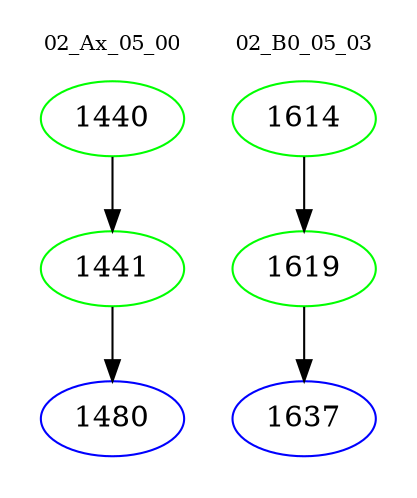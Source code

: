 digraph{
subgraph cluster_0 {
color = white
label = "02_Ax_05_00";
fontsize=10;
T0_1440 [label="1440", color="green"]
T0_1440 -> T0_1441 [color="black"]
T0_1441 [label="1441", color="green"]
T0_1441 -> T0_1480 [color="black"]
T0_1480 [label="1480", color="blue"]
}
subgraph cluster_1 {
color = white
label = "02_B0_05_03";
fontsize=10;
T1_1614 [label="1614", color="green"]
T1_1614 -> T1_1619 [color="black"]
T1_1619 [label="1619", color="green"]
T1_1619 -> T1_1637 [color="black"]
T1_1637 [label="1637", color="blue"]
}
}
